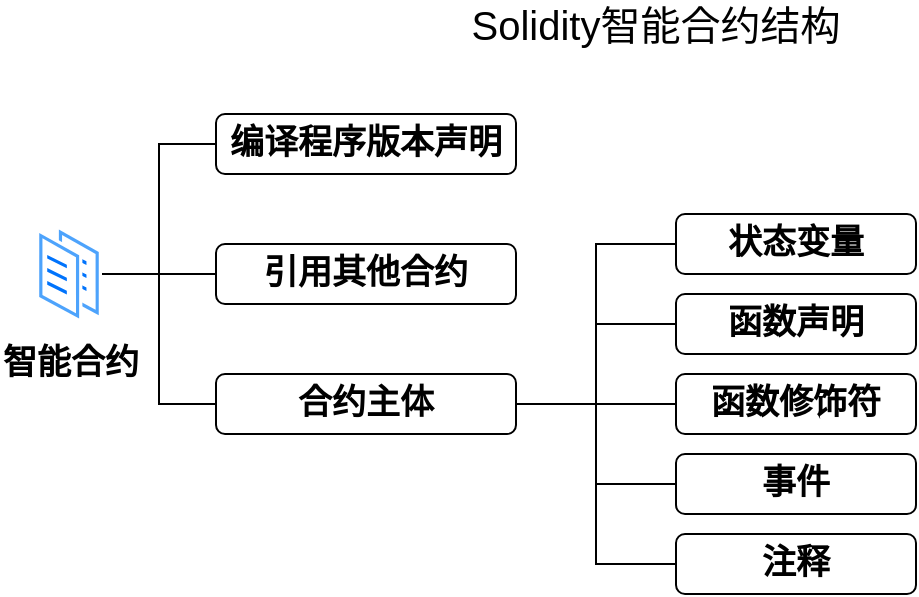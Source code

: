 <mxfile version="14.9.8" type="github">
  <diagram id="CnqDnhZKpVTjkYfBsWDw" name="1智能合约的结构">
    <mxGraphModel dx="966" dy="632" grid="1" gridSize="10" guides="1" tooltips="1" connect="1" arrows="1" fold="1" page="1" pageScale="1" pageWidth="827" pageHeight="1169" math="0" shadow="0">
      <root>
        <mxCell id="0" />
        <mxCell id="1" parent="0" />
        <mxCell id="TfRsqFgp6yVs1uY6bBsS-11" style="edgeStyle=orthogonalEdgeStyle;rounded=0;orthogonalLoop=1;jettySize=auto;html=1;exitX=1;exitY=0.5;exitDx=0;exitDy=0;entryX=0;entryY=0.5;entryDx=0;entryDy=0;fontSize=17;endArrow=none;endFill=0;" parent="1" source="TfRsqFgp6yVs1uY6bBsS-1" target="TfRsqFgp6yVs1uY6bBsS-3" edge="1">
          <mxGeometry relative="1" as="geometry" />
        </mxCell>
        <mxCell id="TfRsqFgp6yVs1uY6bBsS-12" style="edgeStyle=orthogonalEdgeStyle;rounded=0;orthogonalLoop=1;jettySize=auto;html=1;exitX=1;exitY=0.5;exitDx=0;exitDy=0;entryX=0;entryY=0.5;entryDx=0;entryDy=0;fontSize=17;endArrow=none;endFill=0;" parent="1" source="TfRsqFgp6yVs1uY6bBsS-1" target="TfRsqFgp6yVs1uY6bBsS-4" edge="1">
          <mxGeometry relative="1" as="geometry" />
        </mxCell>
        <mxCell id="TfRsqFgp6yVs1uY6bBsS-13" style="edgeStyle=orthogonalEdgeStyle;rounded=0;orthogonalLoop=1;jettySize=auto;html=1;exitX=1;exitY=0.5;exitDx=0;exitDy=0;entryX=0;entryY=0.5;entryDx=0;entryDy=0;fontSize=17;endArrow=none;endFill=0;" parent="1" source="TfRsqFgp6yVs1uY6bBsS-1" target="TfRsqFgp6yVs1uY6bBsS-5" edge="1">
          <mxGeometry relative="1" as="geometry" />
        </mxCell>
        <mxCell id="TfRsqFgp6yVs1uY6bBsS-1" value="智能合约" style="aspect=fixed;perimeter=ellipsePerimeter;html=1;align=center;shadow=0;dashed=0;spacingTop=3;image;image=img/lib/active_directory/documents.svg;fontSize=17;fontStyle=1" parent="1" vertex="1">
          <mxGeometry x="120" y="190" width="33" height="50" as="geometry" />
        </mxCell>
        <mxCell id="TfRsqFgp6yVs1uY6bBsS-3" value="编译程序版本声明" style="rounded=1;whiteSpace=wrap;html=1;fontSize=17;fontStyle=1" parent="1" vertex="1">
          <mxGeometry x="210" y="135" width="150" height="30" as="geometry" />
        </mxCell>
        <mxCell id="TfRsqFgp6yVs1uY6bBsS-4" value="引用其他合约" style="rounded=1;whiteSpace=wrap;html=1;fontSize=17;fontStyle=1" parent="1" vertex="1">
          <mxGeometry x="210" y="200" width="150" height="30" as="geometry" />
        </mxCell>
        <mxCell id="TfRsqFgp6yVs1uY6bBsS-14" style="edgeStyle=orthogonalEdgeStyle;rounded=0;orthogonalLoop=1;jettySize=auto;html=1;exitX=1;exitY=0.5;exitDx=0;exitDy=0;entryX=0;entryY=0.5;entryDx=0;entryDy=0;fontSize=17;endArrow=none;endFill=0;" parent="1" source="TfRsqFgp6yVs1uY6bBsS-5" target="TfRsqFgp6yVs1uY6bBsS-6" edge="1">
          <mxGeometry relative="1" as="geometry" />
        </mxCell>
        <mxCell id="TfRsqFgp6yVs1uY6bBsS-15" style="edgeStyle=orthogonalEdgeStyle;rounded=0;orthogonalLoop=1;jettySize=auto;html=1;exitX=1;exitY=0.5;exitDx=0;exitDy=0;entryX=0;entryY=0.5;entryDx=0;entryDy=0;fontSize=17;endArrow=none;endFill=0;" parent="1" source="TfRsqFgp6yVs1uY6bBsS-5" target="TfRsqFgp6yVs1uY6bBsS-7" edge="1">
          <mxGeometry relative="1" as="geometry" />
        </mxCell>
        <mxCell id="TfRsqFgp6yVs1uY6bBsS-16" style="edgeStyle=orthogonalEdgeStyle;rounded=0;orthogonalLoop=1;jettySize=auto;html=1;exitX=1;exitY=0.5;exitDx=0;exitDy=0;entryX=0;entryY=0.5;entryDx=0;entryDy=0;fontSize=17;endArrow=none;endFill=0;" parent="1" source="TfRsqFgp6yVs1uY6bBsS-5" target="TfRsqFgp6yVs1uY6bBsS-8" edge="1">
          <mxGeometry relative="1" as="geometry" />
        </mxCell>
        <mxCell id="TfRsqFgp6yVs1uY6bBsS-17" style="edgeStyle=orthogonalEdgeStyle;rounded=0;orthogonalLoop=1;jettySize=auto;html=1;exitX=1;exitY=0.5;exitDx=0;exitDy=0;entryX=0;entryY=0.5;entryDx=0;entryDy=0;fontSize=17;endArrow=none;endFill=0;" parent="1" source="TfRsqFgp6yVs1uY6bBsS-5" target="TfRsqFgp6yVs1uY6bBsS-9" edge="1">
          <mxGeometry relative="1" as="geometry" />
        </mxCell>
        <mxCell id="TfRsqFgp6yVs1uY6bBsS-18" style="edgeStyle=orthogonalEdgeStyle;rounded=0;orthogonalLoop=1;jettySize=auto;html=1;exitX=1;exitY=0.5;exitDx=0;exitDy=0;entryX=0;entryY=0.5;entryDx=0;entryDy=0;fontSize=17;endArrow=none;endFill=0;" parent="1" source="TfRsqFgp6yVs1uY6bBsS-5" target="TfRsqFgp6yVs1uY6bBsS-10" edge="1">
          <mxGeometry relative="1" as="geometry" />
        </mxCell>
        <mxCell id="TfRsqFgp6yVs1uY6bBsS-5" value="合约主体" style="rounded=1;whiteSpace=wrap;html=1;fontSize=17;fontStyle=1" parent="1" vertex="1">
          <mxGeometry x="210" y="265" width="150" height="30" as="geometry" />
        </mxCell>
        <mxCell id="TfRsqFgp6yVs1uY6bBsS-6" value="状态变量" style="rounded=1;whiteSpace=wrap;html=1;fontSize=17;fontStyle=1" parent="1" vertex="1">
          <mxGeometry x="440" y="185" width="120" height="30" as="geometry" />
        </mxCell>
        <mxCell id="TfRsqFgp6yVs1uY6bBsS-7" value="函数声明" style="rounded=1;whiteSpace=wrap;html=1;fontSize=17;fontStyle=1" parent="1" vertex="1">
          <mxGeometry x="440" y="225" width="120" height="30" as="geometry" />
        </mxCell>
        <mxCell id="TfRsqFgp6yVs1uY6bBsS-8" value="函数修饰符" style="rounded=1;whiteSpace=wrap;html=1;fontSize=17;fontStyle=1" parent="1" vertex="1">
          <mxGeometry x="440" y="265" width="120" height="30" as="geometry" />
        </mxCell>
        <mxCell id="TfRsqFgp6yVs1uY6bBsS-9" value="事件" style="rounded=1;whiteSpace=wrap;html=1;fontSize=17;fontStyle=1" parent="1" vertex="1">
          <mxGeometry x="440" y="305" width="120" height="30" as="geometry" />
        </mxCell>
        <mxCell id="TfRsqFgp6yVs1uY6bBsS-10" value="注释" style="rounded=1;whiteSpace=wrap;html=1;fontSize=17;fontStyle=1" parent="1" vertex="1">
          <mxGeometry x="440" y="345" width="120" height="30" as="geometry" />
        </mxCell>
        <mxCell id="TfRsqFgp6yVs1uY6bBsS-19" value="Solidity智能合约结构" style="text;html=1;strokeColor=none;fillColor=none;align=center;verticalAlign=middle;whiteSpace=wrap;rounded=0;fontSize=20;" parent="1" vertex="1">
          <mxGeometry x="330" y="80" width="200" height="20" as="geometry" />
        </mxCell>
      </root>
    </mxGraphModel>
  </diagram>
</mxfile>
